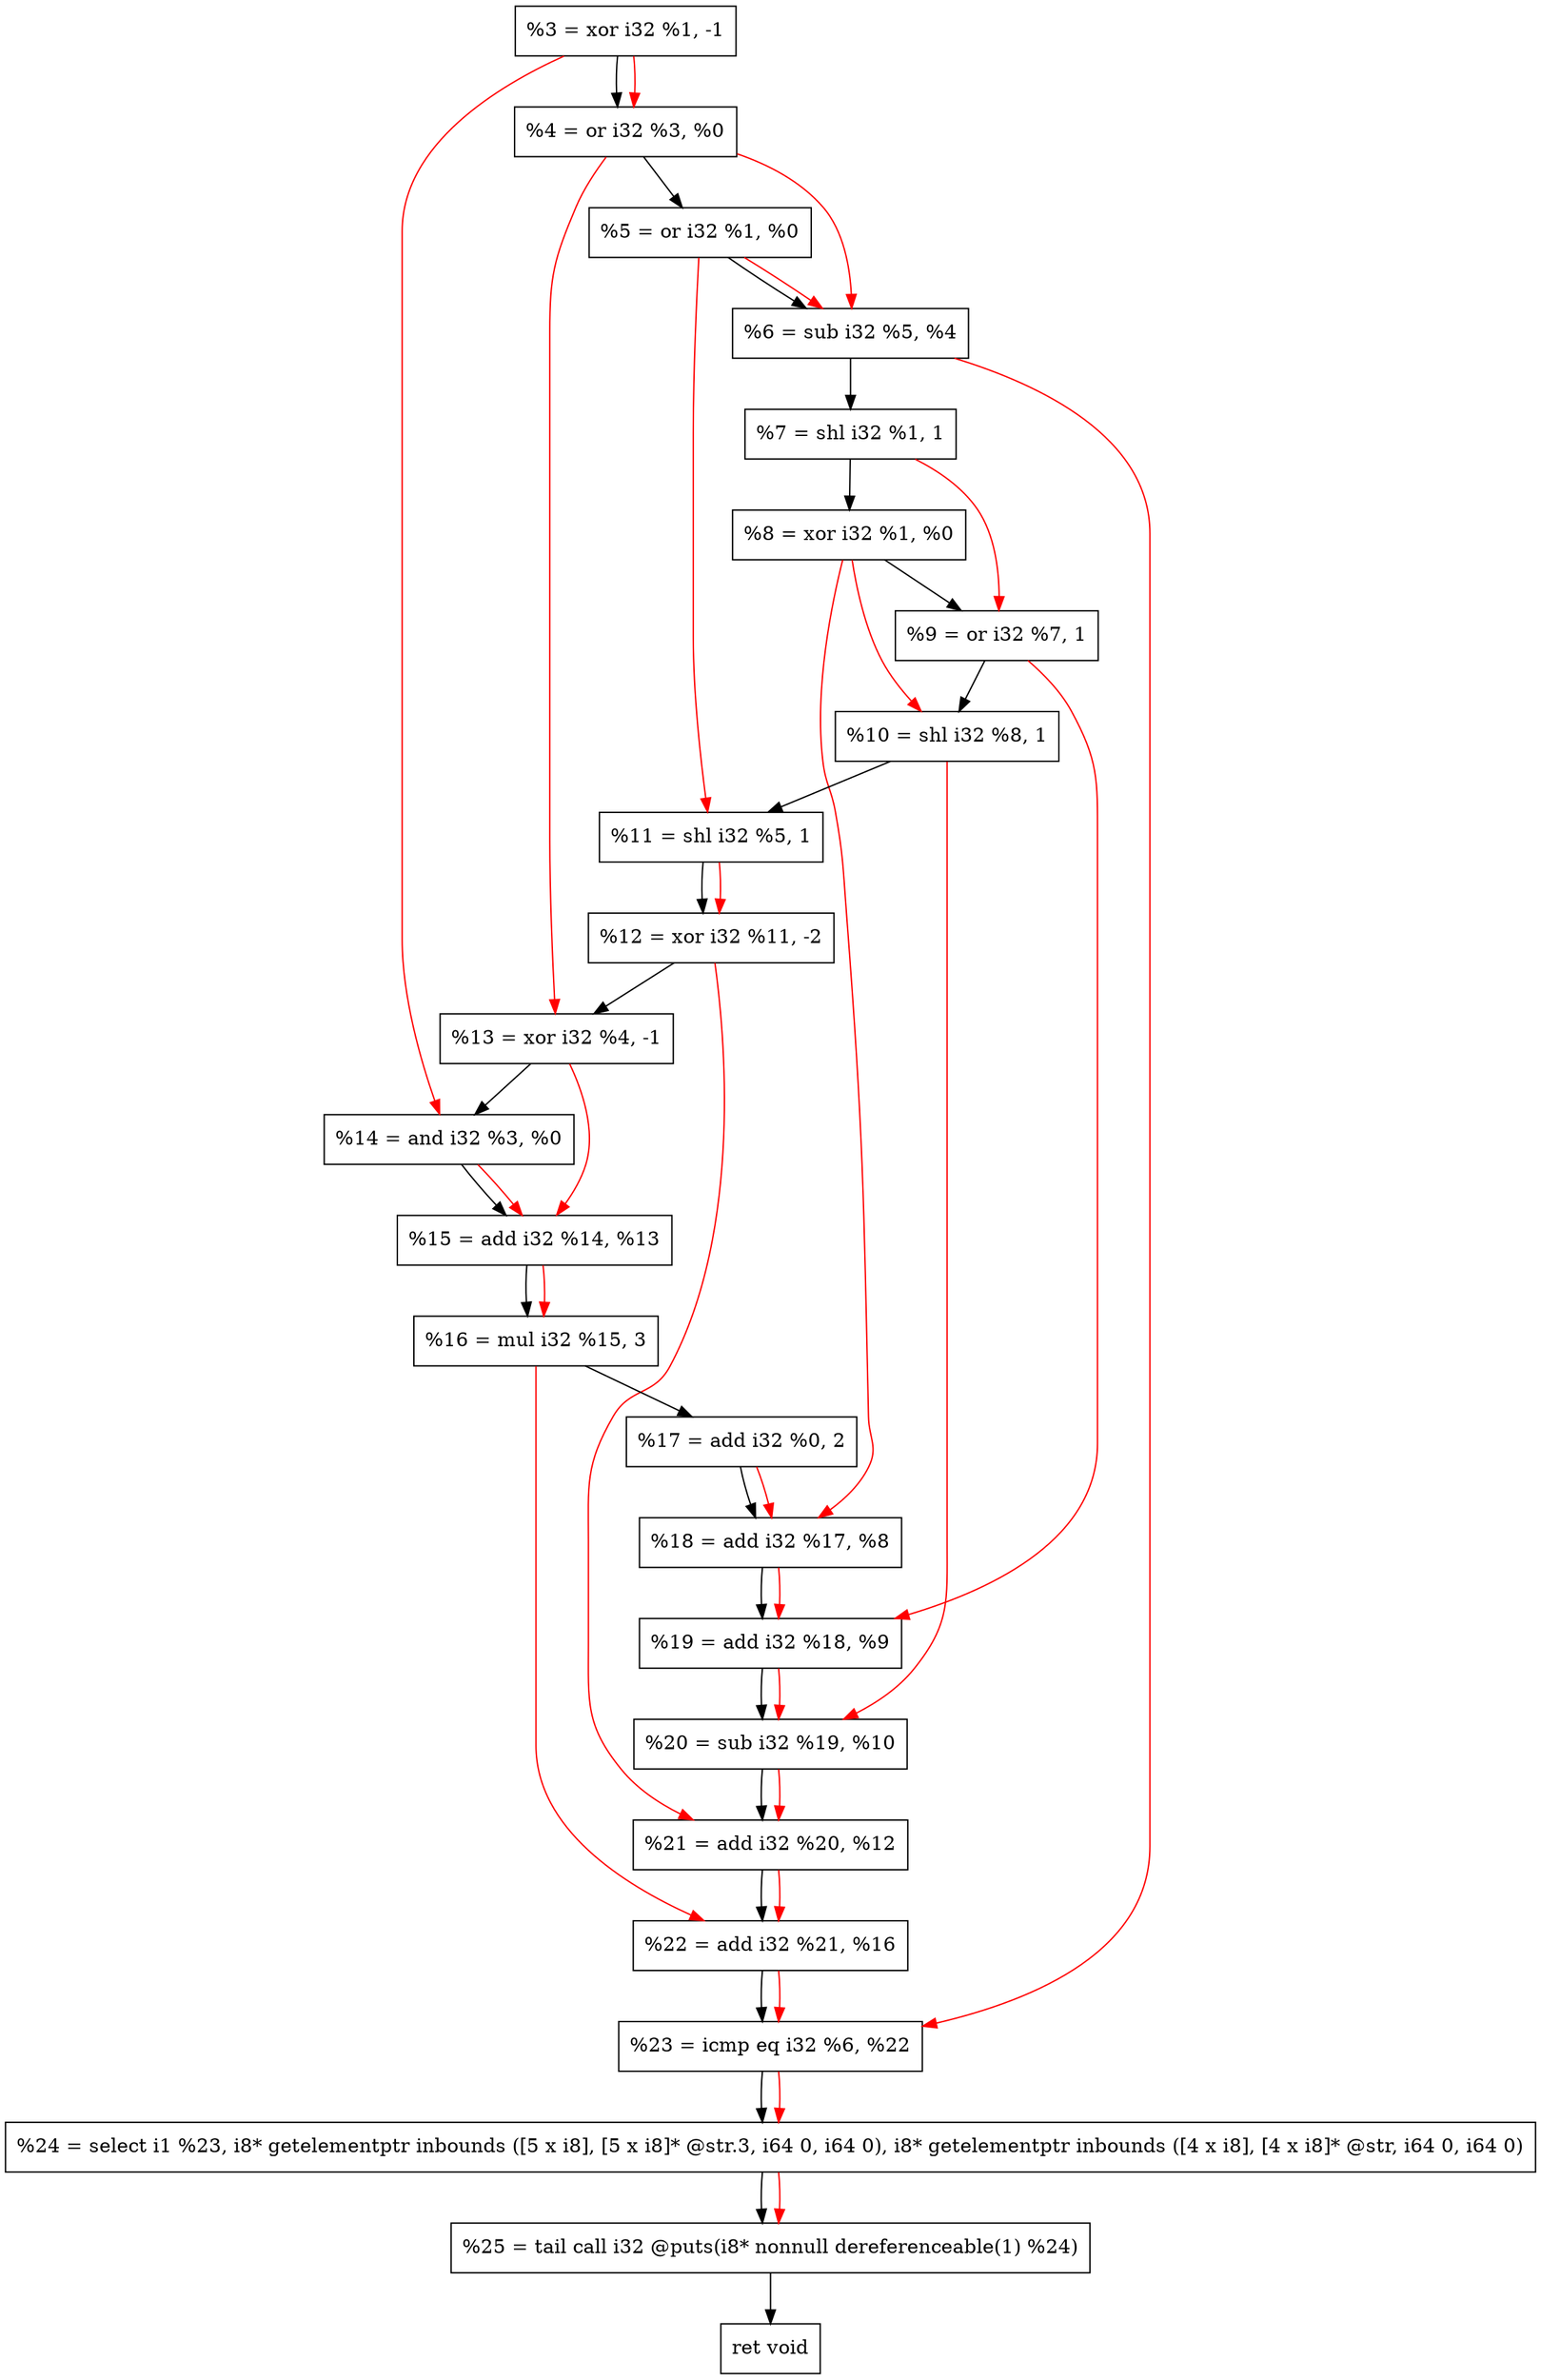 digraph "DFG for'crackme' function" {
	Node0x2060af0[shape=record, label="  %3 = xor i32 %1, -1"];
	Node0x2060b60[shape=record, label="  %4 = or i32 %3, %0"];
	Node0x2060c20[shape=record, label="  %5 = or i32 %1, %0"];
	Node0x2060c90[shape=record, label="  %6 = sub i32 %5, %4"];
	Node0x2060d00[shape=record, label="  %7 = shl i32 %1, 1"];
	Node0x2060d70[shape=record, label="  %8 = xor i32 %1, %0"];
	Node0x2060de0[shape=record, label="  %9 = or i32 %7, 1"];
	Node0x2060e50[shape=record, label="  %10 = shl i32 %8, 1"];
	Node0x2060ec0[shape=record, label="  %11 = shl i32 %5, 1"];
	Node0x2060f60[shape=record, label="  %12 = xor i32 %11, -2"];
	Node0x2060fd0[shape=record, label="  %13 = xor i32 %4, -1"];
	Node0x2061040[shape=record, label="  %14 = and i32 %3, %0"];
	Node0x20610b0[shape=record, label="  %15 = add i32 %14, %13"];
	Node0x2061150[shape=record, label="  %16 = mul i32 %15, 3"];
	Node0x20611f0[shape=record, label="  %17 = add i32 %0, 2"];
	Node0x2061260[shape=record, label="  %18 = add i32 %17, %8"];
	Node0x20612d0[shape=record, label="  %19 = add i32 %18, %9"];
	Node0x2061340[shape=record, label="  %20 = sub i32 %19, %10"];
	Node0x20613b0[shape=record, label="  %21 = add i32 %20, %12"];
	Node0x2061420[shape=record, label="  %22 = add i32 %21, %16"];
	Node0x2061490[shape=record, label="  %23 = icmp eq i32 %6, %22"];
	Node0x2001268[shape=record, label="  %24 = select i1 %23, i8* getelementptr inbounds ([5 x i8], [5 x i8]* @str.3, i64 0, i64 0), i8* getelementptr inbounds ([4 x i8], [4 x i8]* @str, i64 0, i64 0)"];
	Node0x2061930[shape=record, label="  %25 = tail call i32 @puts(i8* nonnull dereferenceable(1) %24)"];
	Node0x2061980[shape=record, label="  ret void"];
	Node0x2060af0 -> Node0x2060b60;
	Node0x2060b60 -> Node0x2060c20;
	Node0x2060c20 -> Node0x2060c90;
	Node0x2060c90 -> Node0x2060d00;
	Node0x2060d00 -> Node0x2060d70;
	Node0x2060d70 -> Node0x2060de0;
	Node0x2060de0 -> Node0x2060e50;
	Node0x2060e50 -> Node0x2060ec0;
	Node0x2060ec0 -> Node0x2060f60;
	Node0x2060f60 -> Node0x2060fd0;
	Node0x2060fd0 -> Node0x2061040;
	Node0x2061040 -> Node0x20610b0;
	Node0x20610b0 -> Node0x2061150;
	Node0x2061150 -> Node0x20611f0;
	Node0x20611f0 -> Node0x2061260;
	Node0x2061260 -> Node0x20612d0;
	Node0x20612d0 -> Node0x2061340;
	Node0x2061340 -> Node0x20613b0;
	Node0x20613b0 -> Node0x2061420;
	Node0x2061420 -> Node0x2061490;
	Node0x2061490 -> Node0x2001268;
	Node0x2001268 -> Node0x2061930;
	Node0x2061930 -> Node0x2061980;
edge [color=red]
	Node0x2060af0 -> Node0x2060b60;
	Node0x2060c20 -> Node0x2060c90;
	Node0x2060b60 -> Node0x2060c90;
	Node0x2060d00 -> Node0x2060de0;
	Node0x2060d70 -> Node0x2060e50;
	Node0x2060c20 -> Node0x2060ec0;
	Node0x2060ec0 -> Node0x2060f60;
	Node0x2060b60 -> Node0x2060fd0;
	Node0x2060af0 -> Node0x2061040;
	Node0x2061040 -> Node0x20610b0;
	Node0x2060fd0 -> Node0x20610b0;
	Node0x20610b0 -> Node0x2061150;
	Node0x20611f0 -> Node0x2061260;
	Node0x2060d70 -> Node0x2061260;
	Node0x2061260 -> Node0x20612d0;
	Node0x2060de0 -> Node0x20612d0;
	Node0x20612d0 -> Node0x2061340;
	Node0x2060e50 -> Node0x2061340;
	Node0x2061340 -> Node0x20613b0;
	Node0x2060f60 -> Node0x20613b0;
	Node0x20613b0 -> Node0x2061420;
	Node0x2061150 -> Node0x2061420;
	Node0x2060c90 -> Node0x2061490;
	Node0x2061420 -> Node0x2061490;
	Node0x2061490 -> Node0x2001268;
	Node0x2001268 -> Node0x2061930;
}

